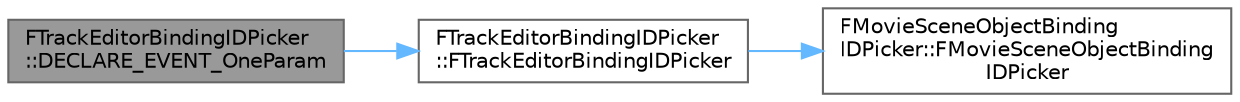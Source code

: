 digraph "FTrackEditorBindingIDPicker::DECLARE_EVENT_OneParam"
{
 // INTERACTIVE_SVG=YES
 // LATEX_PDF_SIZE
  bgcolor="transparent";
  edge [fontname=Helvetica,fontsize=10,labelfontname=Helvetica,labelfontsize=10];
  node [fontname=Helvetica,fontsize=10,shape=box,height=0.2,width=0.4];
  rankdir="LR";
  Node1 [id="Node000001",label="FTrackEditorBindingIDPicker\l::DECLARE_EVENT_OneParam",height=0.2,width=0.4,color="gray40", fillcolor="grey60", style="filled", fontcolor="black",tooltip=" "];
  Node1 -> Node2 [id="edge1_Node000001_Node000002",color="steelblue1",style="solid",tooltip=" "];
  Node2 [id="Node000002",label="FTrackEditorBindingIDPicker\l::FTrackEditorBindingIDPicker",height=0.2,width=0.4,color="grey40", fillcolor="white", style="filled",URL="$d7/d17/classFTrackEditorBindingIDPicker.html#a5b24aeff2848f0a24f2c8dba01e57a82",tooltip=" "];
  Node2 -> Node3 [id="edge2_Node000002_Node000003",color="steelblue1",style="solid",tooltip=" "];
  Node3 [id="Node000003",label="FMovieSceneObjectBinding\lIDPicker::FMovieSceneObjectBinding\lIDPicker",height=0.2,width=0.4,color="grey40", fillcolor="white", style="filled",URL="$da/d66/classFMovieSceneObjectBindingIDPicker.html#a55fca501878ee01252c28952053bc1c0",tooltip="Default constructor used in contexts external to the sequencer interface."];
}
